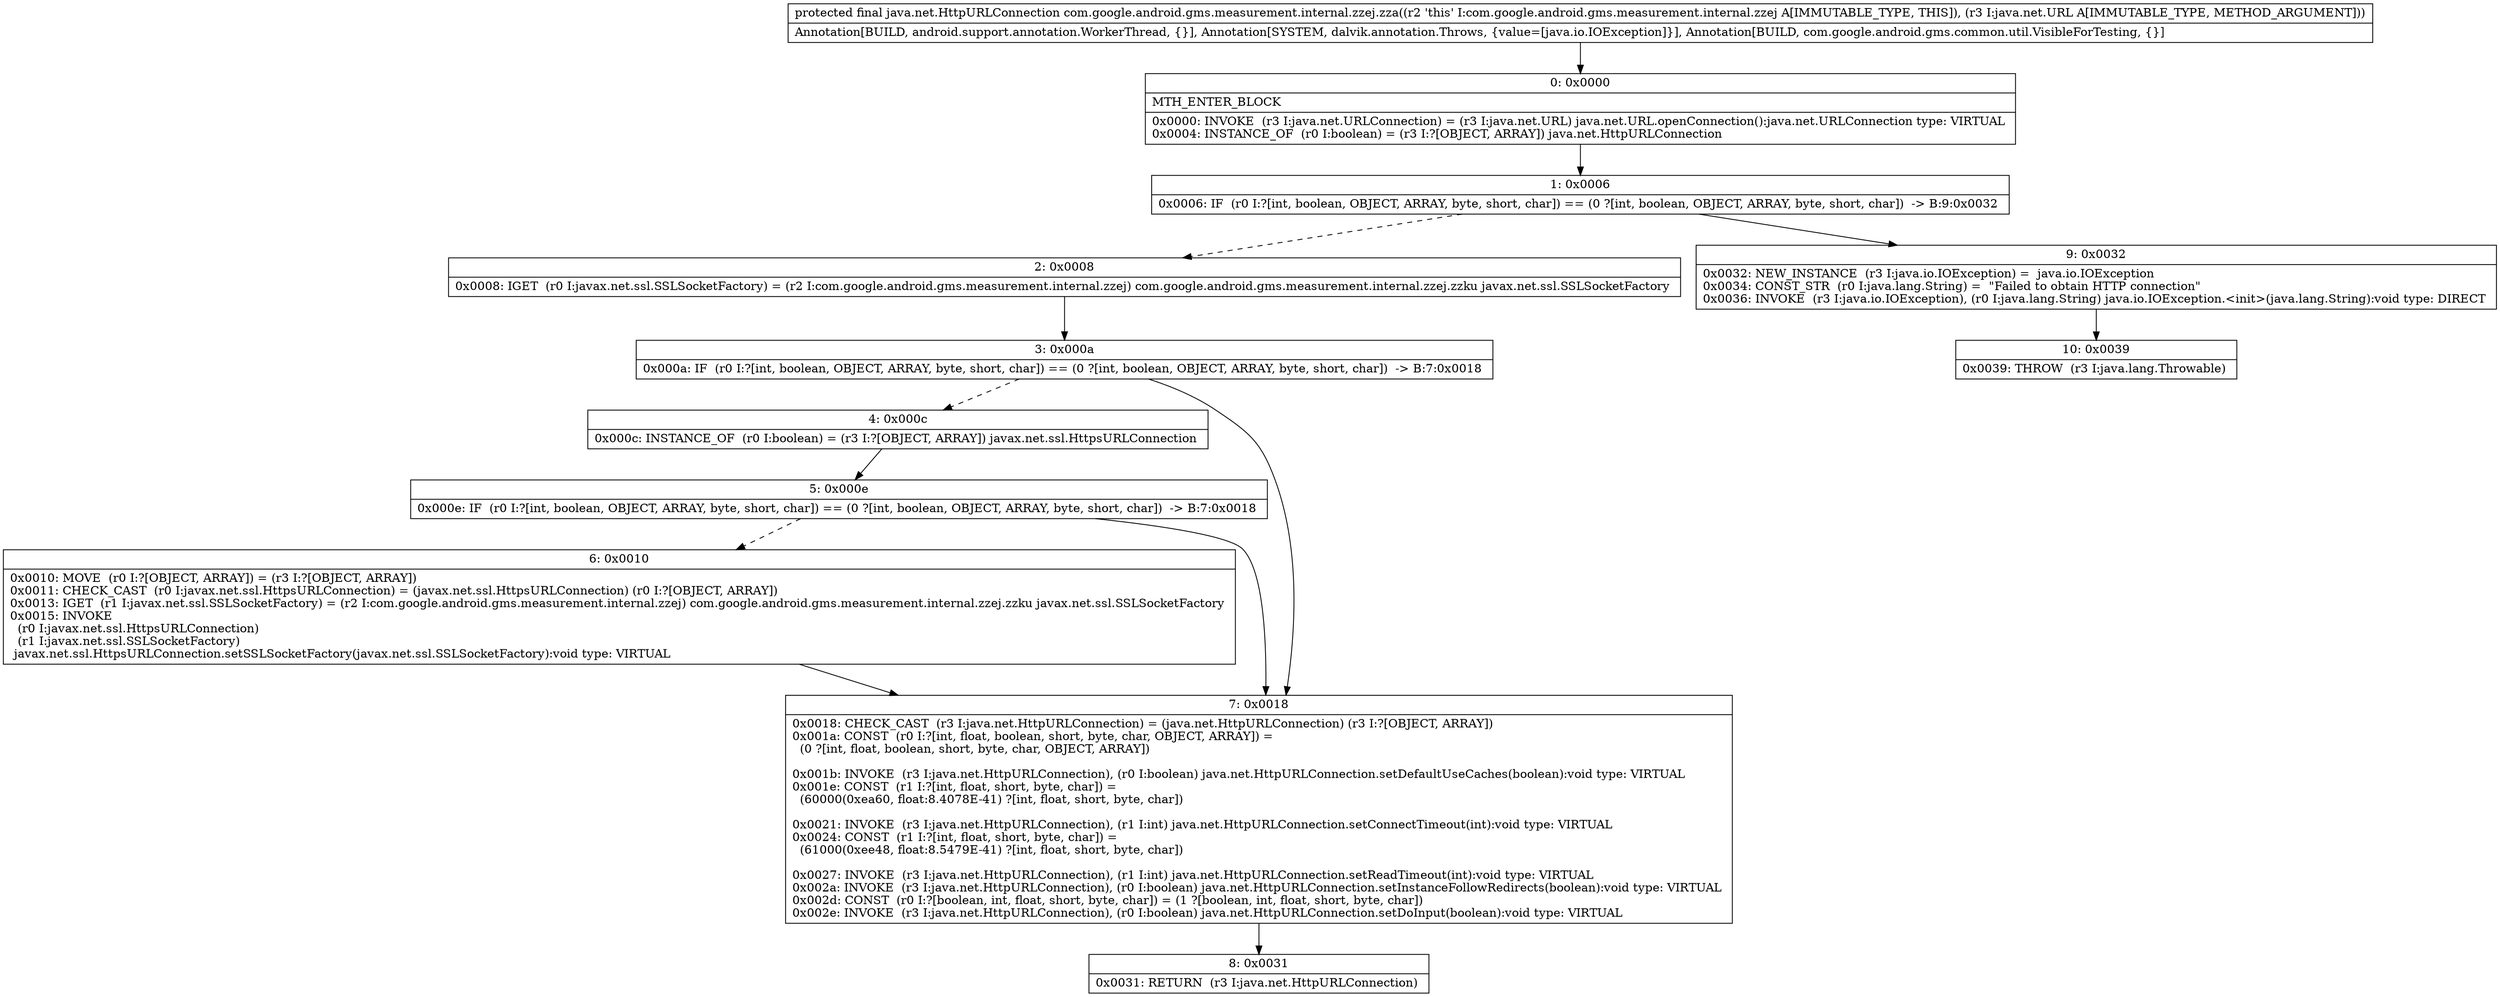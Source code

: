 digraph "CFG forcom.google.android.gms.measurement.internal.zzej.zza(Ljava\/net\/URL;)Ljava\/net\/HttpURLConnection;" {
Node_0 [shape=record,label="{0\:\ 0x0000|MTH_ENTER_BLOCK\l|0x0000: INVOKE  (r3 I:java.net.URLConnection) = (r3 I:java.net.URL) java.net.URL.openConnection():java.net.URLConnection type: VIRTUAL \l0x0004: INSTANCE_OF  (r0 I:boolean) = (r3 I:?[OBJECT, ARRAY]) java.net.HttpURLConnection \l}"];
Node_1 [shape=record,label="{1\:\ 0x0006|0x0006: IF  (r0 I:?[int, boolean, OBJECT, ARRAY, byte, short, char]) == (0 ?[int, boolean, OBJECT, ARRAY, byte, short, char])  \-\> B:9:0x0032 \l}"];
Node_2 [shape=record,label="{2\:\ 0x0008|0x0008: IGET  (r0 I:javax.net.ssl.SSLSocketFactory) = (r2 I:com.google.android.gms.measurement.internal.zzej) com.google.android.gms.measurement.internal.zzej.zzku javax.net.ssl.SSLSocketFactory \l}"];
Node_3 [shape=record,label="{3\:\ 0x000a|0x000a: IF  (r0 I:?[int, boolean, OBJECT, ARRAY, byte, short, char]) == (0 ?[int, boolean, OBJECT, ARRAY, byte, short, char])  \-\> B:7:0x0018 \l}"];
Node_4 [shape=record,label="{4\:\ 0x000c|0x000c: INSTANCE_OF  (r0 I:boolean) = (r3 I:?[OBJECT, ARRAY]) javax.net.ssl.HttpsURLConnection \l}"];
Node_5 [shape=record,label="{5\:\ 0x000e|0x000e: IF  (r0 I:?[int, boolean, OBJECT, ARRAY, byte, short, char]) == (0 ?[int, boolean, OBJECT, ARRAY, byte, short, char])  \-\> B:7:0x0018 \l}"];
Node_6 [shape=record,label="{6\:\ 0x0010|0x0010: MOVE  (r0 I:?[OBJECT, ARRAY]) = (r3 I:?[OBJECT, ARRAY]) \l0x0011: CHECK_CAST  (r0 I:javax.net.ssl.HttpsURLConnection) = (javax.net.ssl.HttpsURLConnection) (r0 I:?[OBJECT, ARRAY]) \l0x0013: IGET  (r1 I:javax.net.ssl.SSLSocketFactory) = (r2 I:com.google.android.gms.measurement.internal.zzej) com.google.android.gms.measurement.internal.zzej.zzku javax.net.ssl.SSLSocketFactory \l0x0015: INVOKE  \l  (r0 I:javax.net.ssl.HttpsURLConnection)\l  (r1 I:javax.net.ssl.SSLSocketFactory)\l javax.net.ssl.HttpsURLConnection.setSSLSocketFactory(javax.net.ssl.SSLSocketFactory):void type: VIRTUAL \l}"];
Node_7 [shape=record,label="{7\:\ 0x0018|0x0018: CHECK_CAST  (r3 I:java.net.HttpURLConnection) = (java.net.HttpURLConnection) (r3 I:?[OBJECT, ARRAY]) \l0x001a: CONST  (r0 I:?[int, float, boolean, short, byte, char, OBJECT, ARRAY]) = \l  (0 ?[int, float, boolean, short, byte, char, OBJECT, ARRAY])\l \l0x001b: INVOKE  (r3 I:java.net.HttpURLConnection), (r0 I:boolean) java.net.HttpURLConnection.setDefaultUseCaches(boolean):void type: VIRTUAL \l0x001e: CONST  (r1 I:?[int, float, short, byte, char]) = \l  (60000(0xea60, float:8.4078E\-41) ?[int, float, short, byte, char])\l \l0x0021: INVOKE  (r3 I:java.net.HttpURLConnection), (r1 I:int) java.net.HttpURLConnection.setConnectTimeout(int):void type: VIRTUAL \l0x0024: CONST  (r1 I:?[int, float, short, byte, char]) = \l  (61000(0xee48, float:8.5479E\-41) ?[int, float, short, byte, char])\l \l0x0027: INVOKE  (r3 I:java.net.HttpURLConnection), (r1 I:int) java.net.HttpURLConnection.setReadTimeout(int):void type: VIRTUAL \l0x002a: INVOKE  (r3 I:java.net.HttpURLConnection), (r0 I:boolean) java.net.HttpURLConnection.setInstanceFollowRedirects(boolean):void type: VIRTUAL \l0x002d: CONST  (r0 I:?[boolean, int, float, short, byte, char]) = (1 ?[boolean, int, float, short, byte, char]) \l0x002e: INVOKE  (r3 I:java.net.HttpURLConnection), (r0 I:boolean) java.net.HttpURLConnection.setDoInput(boolean):void type: VIRTUAL \l}"];
Node_8 [shape=record,label="{8\:\ 0x0031|0x0031: RETURN  (r3 I:java.net.HttpURLConnection) \l}"];
Node_9 [shape=record,label="{9\:\ 0x0032|0x0032: NEW_INSTANCE  (r3 I:java.io.IOException) =  java.io.IOException \l0x0034: CONST_STR  (r0 I:java.lang.String) =  \"Failed to obtain HTTP connection\" \l0x0036: INVOKE  (r3 I:java.io.IOException), (r0 I:java.lang.String) java.io.IOException.\<init\>(java.lang.String):void type: DIRECT \l}"];
Node_10 [shape=record,label="{10\:\ 0x0039|0x0039: THROW  (r3 I:java.lang.Throwable) \l}"];
MethodNode[shape=record,label="{protected final java.net.HttpURLConnection com.google.android.gms.measurement.internal.zzej.zza((r2 'this' I:com.google.android.gms.measurement.internal.zzej A[IMMUTABLE_TYPE, THIS]), (r3 I:java.net.URL A[IMMUTABLE_TYPE, METHOD_ARGUMENT]))  | Annotation[BUILD, android.support.annotation.WorkerThread, \{\}], Annotation[SYSTEM, dalvik.annotation.Throws, \{value=[java.io.IOException]\}], Annotation[BUILD, com.google.android.gms.common.util.VisibleForTesting, \{\}]\l}"];
MethodNode -> Node_0;
Node_0 -> Node_1;
Node_1 -> Node_2[style=dashed];
Node_1 -> Node_9;
Node_2 -> Node_3;
Node_3 -> Node_4[style=dashed];
Node_3 -> Node_7;
Node_4 -> Node_5;
Node_5 -> Node_6[style=dashed];
Node_5 -> Node_7;
Node_6 -> Node_7;
Node_7 -> Node_8;
Node_9 -> Node_10;
}

